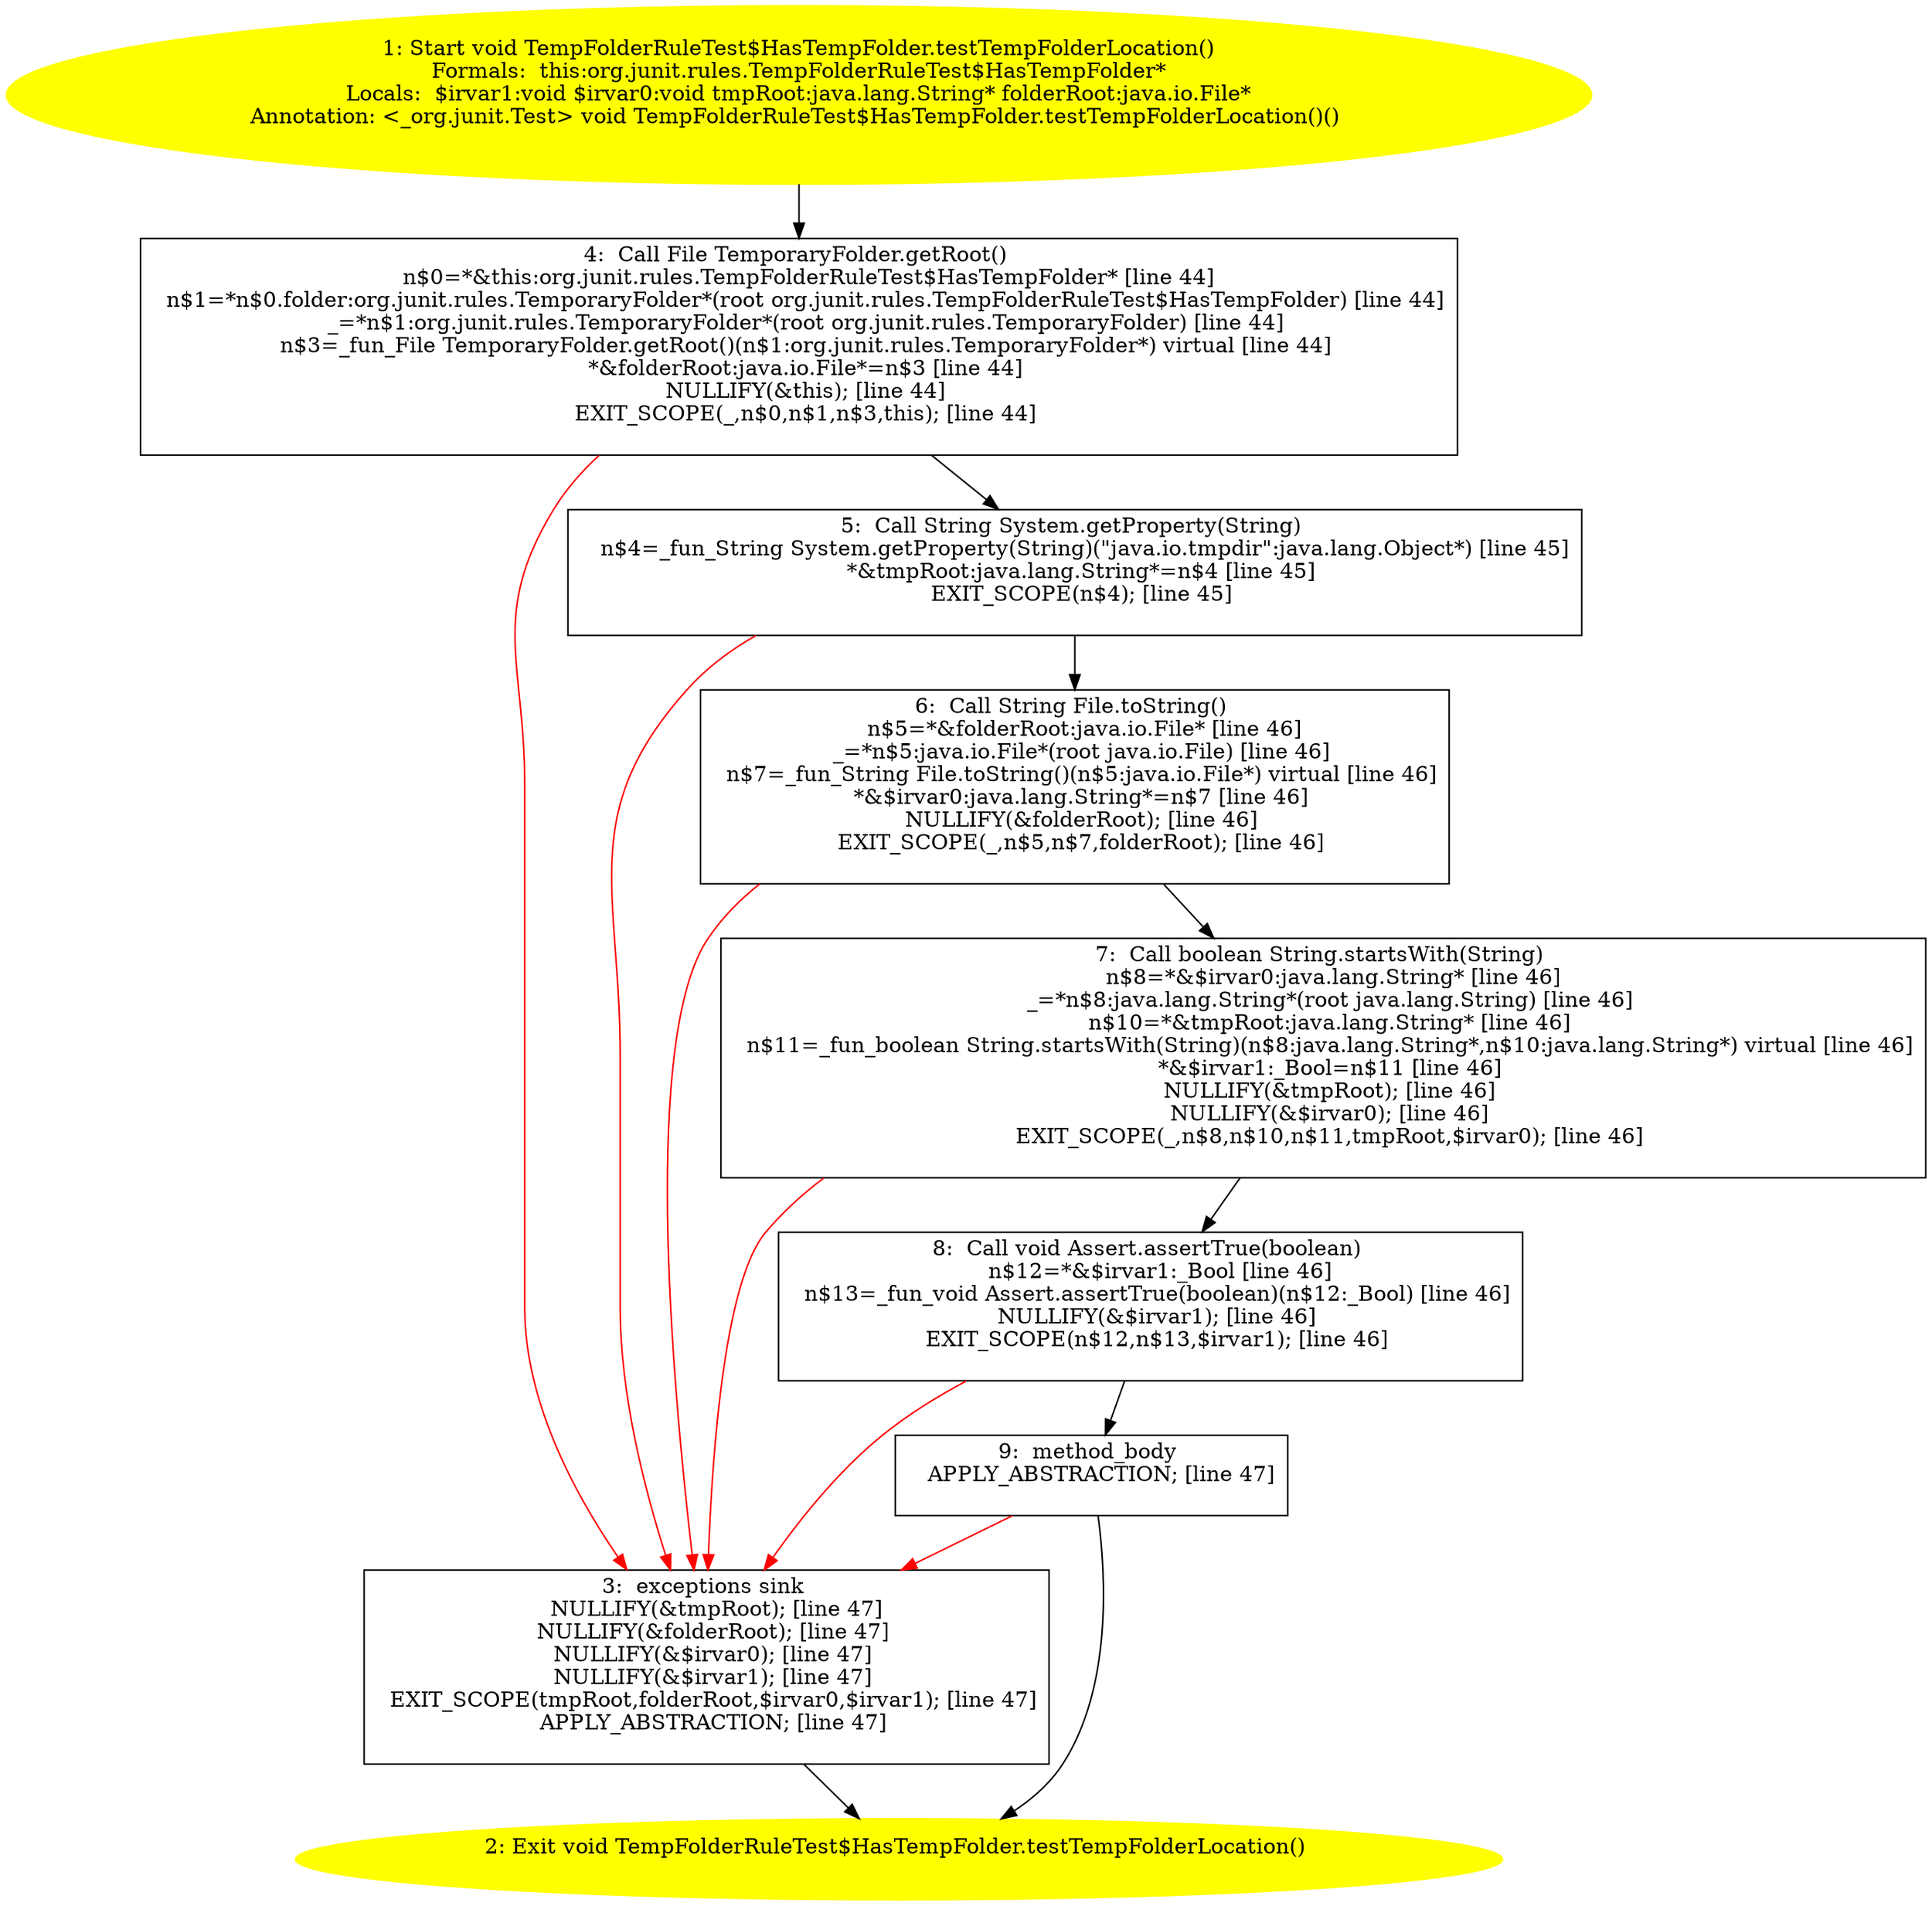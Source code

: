 /* @generated */
digraph cfg {
"org.junit.rules.TempFolderRuleTest$HasTempFolder.testTempFolderLocation():void.9d317d0ba7a1423c1d2128d4e8ed05b4_1" [label="1: Start void TempFolderRuleTest$HasTempFolder.testTempFolderLocation()\nFormals:  this:org.junit.rules.TempFolderRuleTest$HasTempFolder*\nLocals:  $irvar1:void $irvar0:void tmpRoot:java.lang.String* folderRoot:java.io.File*\nAnnotation: <_org.junit.Test> void TempFolderRuleTest$HasTempFolder.testTempFolderLocation()() \n  " color=yellow style=filled]
	

	 "org.junit.rules.TempFolderRuleTest$HasTempFolder.testTempFolderLocation():void.9d317d0ba7a1423c1d2128d4e8ed05b4_1" -> "org.junit.rules.TempFolderRuleTest$HasTempFolder.testTempFolderLocation():void.9d317d0ba7a1423c1d2128d4e8ed05b4_4" ;
"org.junit.rules.TempFolderRuleTest$HasTempFolder.testTempFolderLocation():void.9d317d0ba7a1423c1d2128d4e8ed05b4_2" [label="2: Exit void TempFolderRuleTest$HasTempFolder.testTempFolderLocation() \n  " color=yellow style=filled]
	

"org.junit.rules.TempFolderRuleTest$HasTempFolder.testTempFolderLocation():void.9d317d0ba7a1423c1d2128d4e8ed05b4_3" [label="3:  exceptions sink \n   NULLIFY(&tmpRoot); [line 47]\n  NULLIFY(&folderRoot); [line 47]\n  NULLIFY(&$irvar0); [line 47]\n  NULLIFY(&$irvar1); [line 47]\n  EXIT_SCOPE(tmpRoot,folderRoot,$irvar0,$irvar1); [line 47]\n  APPLY_ABSTRACTION; [line 47]\n " shape="box"]
	

	 "org.junit.rules.TempFolderRuleTest$HasTempFolder.testTempFolderLocation():void.9d317d0ba7a1423c1d2128d4e8ed05b4_3" -> "org.junit.rules.TempFolderRuleTest$HasTempFolder.testTempFolderLocation():void.9d317d0ba7a1423c1d2128d4e8ed05b4_2" ;
"org.junit.rules.TempFolderRuleTest$HasTempFolder.testTempFolderLocation():void.9d317d0ba7a1423c1d2128d4e8ed05b4_4" [label="4:  Call File TemporaryFolder.getRoot() \n   n$0=*&this:org.junit.rules.TempFolderRuleTest$HasTempFolder* [line 44]\n  n$1=*n$0.folder:org.junit.rules.TemporaryFolder*(root org.junit.rules.TempFolderRuleTest$HasTempFolder) [line 44]\n  _=*n$1:org.junit.rules.TemporaryFolder*(root org.junit.rules.TemporaryFolder) [line 44]\n  n$3=_fun_File TemporaryFolder.getRoot()(n$1:org.junit.rules.TemporaryFolder*) virtual [line 44]\n  *&folderRoot:java.io.File*=n$3 [line 44]\n  NULLIFY(&this); [line 44]\n  EXIT_SCOPE(_,n$0,n$1,n$3,this); [line 44]\n " shape="box"]
	

	 "org.junit.rules.TempFolderRuleTest$HasTempFolder.testTempFolderLocation():void.9d317d0ba7a1423c1d2128d4e8ed05b4_4" -> "org.junit.rules.TempFolderRuleTest$HasTempFolder.testTempFolderLocation():void.9d317d0ba7a1423c1d2128d4e8ed05b4_5" ;
	 "org.junit.rules.TempFolderRuleTest$HasTempFolder.testTempFolderLocation():void.9d317d0ba7a1423c1d2128d4e8ed05b4_4" -> "org.junit.rules.TempFolderRuleTest$HasTempFolder.testTempFolderLocation():void.9d317d0ba7a1423c1d2128d4e8ed05b4_3" [color="red" ];
"org.junit.rules.TempFolderRuleTest$HasTempFolder.testTempFolderLocation():void.9d317d0ba7a1423c1d2128d4e8ed05b4_5" [label="5:  Call String System.getProperty(String) \n   n$4=_fun_String System.getProperty(String)(\"java.io.tmpdir\":java.lang.Object*) [line 45]\n  *&tmpRoot:java.lang.String*=n$4 [line 45]\n  EXIT_SCOPE(n$4); [line 45]\n " shape="box"]
	

	 "org.junit.rules.TempFolderRuleTest$HasTempFolder.testTempFolderLocation():void.9d317d0ba7a1423c1d2128d4e8ed05b4_5" -> "org.junit.rules.TempFolderRuleTest$HasTempFolder.testTempFolderLocation():void.9d317d0ba7a1423c1d2128d4e8ed05b4_6" ;
	 "org.junit.rules.TempFolderRuleTest$HasTempFolder.testTempFolderLocation():void.9d317d0ba7a1423c1d2128d4e8ed05b4_5" -> "org.junit.rules.TempFolderRuleTest$HasTempFolder.testTempFolderLocation():void.9d317d0ba7a1423c1d2128d4e8ed05b4_3" [color="red" ];
"org.junit.rules.TempFolderRuleTest$HasTempFolder.testTempFolderLocation():void.9d317d0ba7a1423c1d2128d4e8ed05b4_6" [label="6:  Call String File.toString() \n   n$5=*&folderRoot:java.io.File* [line 46]\n  _=*n$5:java.io.File*(root java.io.File) [line 46]\n  n$7=_fun_String File.toString()(n$5:java.io.File*) virtual [line 46]\n  *&$irvar0:java.lang.String*=n$7 [line 46]\n  NULLIFY(&folderRoot); [line 46]\n  EXIT_SCOPE(_,n$5,n$7,folderRoot); [line 46]\n " shape="box"]
	

	 "org.junit.rules.TempFolderRuleTest$HasTempFolder.testTempFolderLocation():void.9d317d0ba7a1423c1d2128d4e8ed05b4_6" -> "org.junit.rules.TempFolderRuleTest$HasTempFolder.testTempFolderLocation():void.9d317d0ba7a1423c1d2128d4e8ed05b4_7" ;
	 "org.junit.rules.TempFolderRuleTest$HasTempFolder.testTempFolderLocation():void.9d317d0ba7a1423c1d2128d4e8ed05b4_6" -> "org.junit.rules.TempFolderRuleTest$HasTempFolder.testTempFolderLocation():void.9d317d0ba7a1423c1d2128d4e8ed05b4_3" [color="red" ];
"org.junit.rules.TempFolderRuleTest$HasTempFolder.testTempFolderLocation():void.9d317d0ba7a1423c1d2128d4e8ed05b4_7" [label="7:  Call boolean String.startsWith(String) \n   n$8=*&$irvar0:java.lang.String* [line 46]\n  _=*n$8:java.lang.String*(root java.lang.String) [line 46]\n  n$10=*&tmpRoot:java.lang.String* [line 46]\n  n$11=_fun_boolean String.startsWith(String)(n$8:java.lang.String*,n$10:java.lang.String*) virtual [line 46]\n  *&$irvar1:_Bool=n$11 [line 46]\n  NULLIFY(&tmpRoot); [line 46]\n  NULLIFY(&$irvar0); [line 46]\n  EXIT_SCOPE(_,n$8,n$10,n$11,tmpRoot,$irvar0); [line 46]\n " shape="box"]
	

	 "org.junit.rules.TempFolderRuleTest$HasTempFolder.testTempFolderLocation():void.9d317d0ba7a1423c1d2128d4e8ed05b4_7" -> "org.junit.rules.TempFolderRuleTest$HasTempFolder.testTempFolderLocation():void.9d317d0ba7a1423c1d2128d4e8ed05b4_8" ;
	 "org.junit.rules.TempFolderRuleTest$HasTempFolder.testTempFolderLocation():void.9d317d0ba7a1423c1d2128d4e8ed05b4_7" -> "org.junit.rules.TempFolderRuleTest$HasTempFolder.testTempFolderLocation():void.9d317d0ba7a1423c1d2128d4e8ed05b4_3" [color="red" ];
"org.junit.rules.TempFolderRuleTest$HasTempFolder.testTempFolderLocation():void.9d317d0ba7a1423c1d2128d4e8ed05b4_8" [label="8:  Call void Assert.assertTrue(boolean) \n   n$12=*&$irvar1:_Bool [line 46]\n  n$13=_fun_void Assert.assertTrue(boolean)(n$12:_Bool) [line 46]\n  NULLIFY(&$irvar1); [line 46]\n  EXIT_SCOPE(n$12,n$13,$irvar1); [line 46]\n " shape="box"]
	

	 "org.junit.rules.TempFolderRuleTest$HasTempFolder.testTempFolderLocation():void.9d317d0ba7a1423c1d2128d4e8ed05b4_8" -> "org.junit.rules.TempFolderRuleTest$HasTempFolder.testTempFolderLocation():void.9d317d0ba7a1423c1d2128d4e8ed05b4_9" ;
	 "org.junit.rules.TempFolderRuleTest$HasTempFolder.testTempFolderLocation():void.9d317d0ba7a1423c1d2128d4e8ed05b4_8" -> "org.junit.rules.TempFolderRuleTest$HasTempFolder.testTempFolderLocation():void.9d317d0ba7a1423c1d2128d4e8ed05b4_3" [color="red" ];
"org.junit.rules.TempFolderRuleTest$HasTempFolder.testTempFolderLocation():void.9d317d0ba7a1423c1d2128d4e8ed05b4_9" [label="9:  method_body \n   APPLY_ABSTRACTION; [line 47]\n " shape="box"]
	

	 "org.junit.rules.TempFolderRuleTest$HasTempFolder.testTempFolderLocation():void.9d317d0ba7a1423c1d2128d4e8ed05b4_9" -> "org.junit.rules.TempFolderRuleTest$HasTempFolder.testTempFolderLocation():void.9d317d0ba7a1423c1d2128d4e8ed05b4_2" ;
	 "org.junit.rules.TempFolderRuleTest$HasTempFolder.testTempFolderLocation():void.9d317d0ba7a1423c1d2128d4e8ed05b4_9" -> "org.junit.rules.TempFolderRuleTest$HasTempFolder.testTempFolderLocation():void.9d317d0ba7a1423c1d2128d4e8ed05b4_3" [color="red" ];
}
